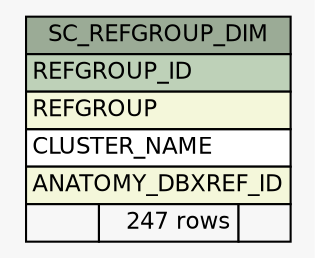 // dot 2.38.0 on Windows 10 10.0
// SchemaSpy rev Unknown
digraph "SC_REFGROUP_DIM" {
  graph [
    rankdir="RL"
    bgcolor="#f7f7f7"
    nodesep="0.18"
    ranksep="0.46"
    fontname="Helvetica"
    fontsize="11"
  ];
  node [
    fontname="Helvetica"
    fontsize="11"
    shape="plaintext"
  ];
  edge [
    arrowsize="0.8"
  ];
  "SC_REFGROUP_DIM" [
    label=<
    <TABLE BORDER="0" CELLBORDER="1" CELLSPACING="0" BGCOLOR="#ffffff">
      <TR><TD COLSPAN="3" BGCOLOR="#9bab96" ALIGN="CENTER">SC_REFGROUP_DIM</TD></TR>
      <TR><TD PORT="REFGROUP_ID" COLSPAN="3" BGCOLOR="#bed1b8" ALIGN="LEFT">REFGROUP_ID</TD></TR>
      <TR><TD PORT="REFGROUP" COLSPAN="3" BGCOLOR="#f4f7da" ALIGN="LEFT">REFGROUP</TD></TR>
      <TR><TD PORT="CLUSTER_NAME" COLSPAN="3" ALIGN="LEFT">CLUSTER_NAME</TD></TR>
      <TR><TD PORT="ANATOMY_DBXREF_ID" COLSPAN="3" BGCOLOR="#f4f7da" ALIGN="LEFT">ANATOMY_DBXREF_ID</TD></TR>
      <TR><TD ALIGN="LEFT" BGCOLOR="#f7f7f7">  </TD><TD ALIGN="RIGHT" BGCOLOR="#f7f7f7">247 rows</TD><TD ALIGN="RIGHT" BGCOLOR="#f7f7f7">  </TD></TR>
    </TABLE>>
    URL="tables/SC_REFGROUP_DIM.html"
    tooltip="SC_REFGROUP_DIM"
  ];
}

